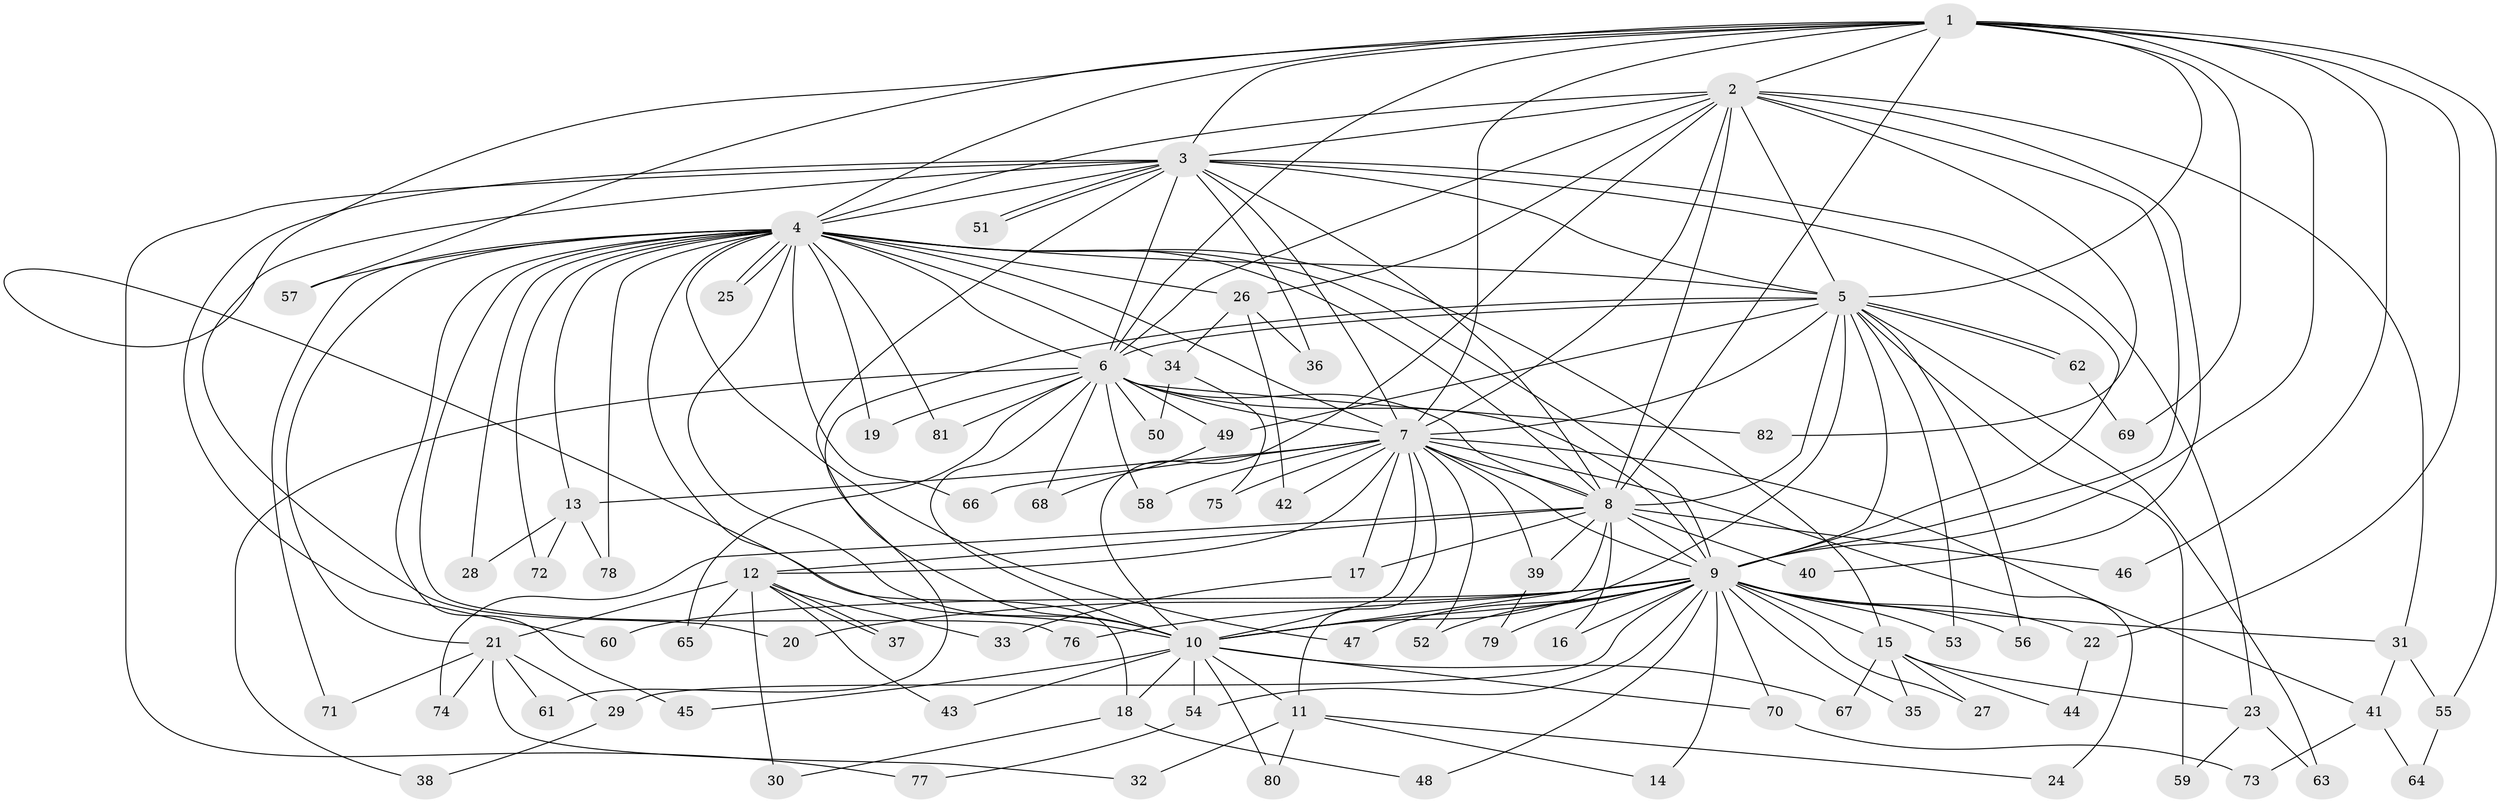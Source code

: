// Generated by graph-tools (version 1.1) at 2025/01/03/09/25 03:01:20]
// undirected, 82 vertices, 189 edges
graph export_dot {
graph [start="1"]
  node [color=gray90,style=filled];
  1;
  2;
  3;
  4;
  5;
  6;
  7;
  8;
  9;
  10;
  11;
  12;
  13;
  14;
  15;
  16;
  17;
  18;
  19;
  20;
  21;
  22;
  23;
  24;
  25;
  26;
  27;
  28;
  29;
  30;
  31;
  32;
  33;
  34;
  35;
  36;
  37;
  38;
  39;
  40;
  41;
  42;
  43;
  44;
  45;
  46;
  47;
  48;
  49;
  50;
  51;
  52;
  53;
  54;
  55;
  56;
  57;
  58;
  59;
  60;
  61;
  62;
  63;
  64;
  65;
  66;
  67;
  68;
  69;
  70;
  71;
  72;
  73;
  74;
  75;
  76;
  77;
  78;
  79;
  80;
  81;
  82;
  1 -- 2;
  1 -- 3;
  1 -- 4;
  1 -- 5;
  1 -- 6;
  1 -- 7;
  1 -- 8;
  1 -- 9;
  1 -- 10;
  1 -- 22;
  1 -- 46;
  1 -- 55;
  1 -- 57;
  1 -- 69;
  2 -- 3;
  2 -- 4;
  2 -- 5;
  2 -- 6;
  2 -- 7;
  2 -- 8;
  2 -- 9;
  2 -- 10;
  2 -- 26;
  2 -- 31;
  2 -- 40;
  2 -- 82;
  3 -- 4;
  3 -- 5;
  3 -- 6;
  3 -- 7;
  3 -- 8;
  3 -- 9;
  3 -- 10;
  3 -- 20;
  3 -- 23;
  3 -- 36;
  3 -- 51;
  3 -- 51;
  3 -- 60;
  3 -- 77;
  4 -- 5;
  4 -- 6;
  4 -- 7;
  4 -- 8;
  4 -- 9;
  4 -- 10;
  4 -- 13;
  4 -- 15;
  4 -- 18;
  4 -- 19;
  4 -- 21;
  4 -- 25;
  4 -- 25;
  4 -- 26;
  4 -- 28;
  4 -- 34;
  4 -- 45;
  4 -- 47;
  4 -- 57;
  4 -- 66;
  4 -- 71;
  4 -- 72;
  4 -- 76;
  4 -- 78;
  4 -- 81;
  5 -- 6;
  5 -- 7;
  5 -- 8;
  5 -- 9;
  5 -- 10;
  5 -- 49;
  5 -- 53;
  5 -- 56;
  5 -- 59;
  5 -- 61;
  5 -- 62;
  5 -- 62;
  5 -- 63;
  6 -- 7;
  6 -- 8;
  6 -- 9;
  6 -- 10;
  6 -- 19;
  6 -- 38;
  6 -- 49;
  6 -- 50;
  6 -- 58;
  6 -- 65;
  6 -- 68;
  6 -- 81;
  6 -- 82;
  7 -- 8;
  7 -- 9;
  7 -- 10;
  7 -- 11;
  7 -- 12;
  7 -- 13;
  7 -- 17;
  7 -- 24;
  7 -- 39;
  7 -- 41;
  7 -- 42;
  7 -- 52;
  7 -- 58;
  7 -- 66;
  7 -- 75;
  8 -- 9;
  8 -- 10;
  8 -- 12;
  8 -- 16;
  8 -- 17;
  8 -- 39;
  8 -- 40;
  8 -- 46;
  8 -- 74;
  9 -- 10;
  9 -- 14;
  9 -- 15;
  9 -- 16;
  9 -- 20;
  9 -- 22;
  9 -- 27;
  9 -- 29;
  9 -- 31;
  9 -- 35;
  9 -- 47;
  9 -- 48;
  9 -- 52;
  9 -- 53;
  9 -- 54;
  9 -- 56;
  9 -- 60;
  9 -- 70;
  9 -- 76;
  9 -- 79;
  10 -- 11;
  10 -- 18;
  10 -- 43;
  10 -- 45;
  10 -- 54;
  10 -- 67;
  10 -- 70;
  10 -- 80;
  11 -- 14;
  11 -- 24;
  11 -- 32;
  11 -- 80;
  12 -- 21;
  12 -- 30;
  12 -- 33;
  12 -- 37;
  12 -- 37;
  12 -- 43;
  12 -- 65;
  13 -- 28;
  13 -- 72;
  13 -- 78;
  15 -- 23;
  15 -- 27;
  15 -- 35;
  15 -- 44;
  15 -- 67;
  17 -- 33;
  18 -- 30;
  18 -- 48;
  21 -- 29;
  21 -- 32;
  21 -- 61;
  21 -- 71;
  21 -- 74;
  22 -- 44;
  23 -- 59;
  23 -- 63;
  26 -- 34;
  26 -- 36;
  26 -- 42;
  29 -- 38;
  31 -- 41;
  31 -- 55;
  34 -- 50;
  34 -- 75;
  39 -- 79;
  41 -- 64;
  41 -- 73;
  49 -- 68;
  54 -- 77;
  55 -- 64;
  62 -- 69;
  70 -- 73;
}
